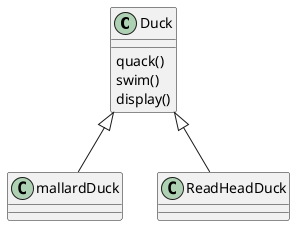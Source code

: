@startuml
'https://plantuml.com/class-diagram
class Duck
class mallardDuck
class ReadHeadDuck
Duck <|-- mallardDuck
Duck <|-- ReadHeadDuck

class Duck{
quack()
swim()
display()
}

@enduml